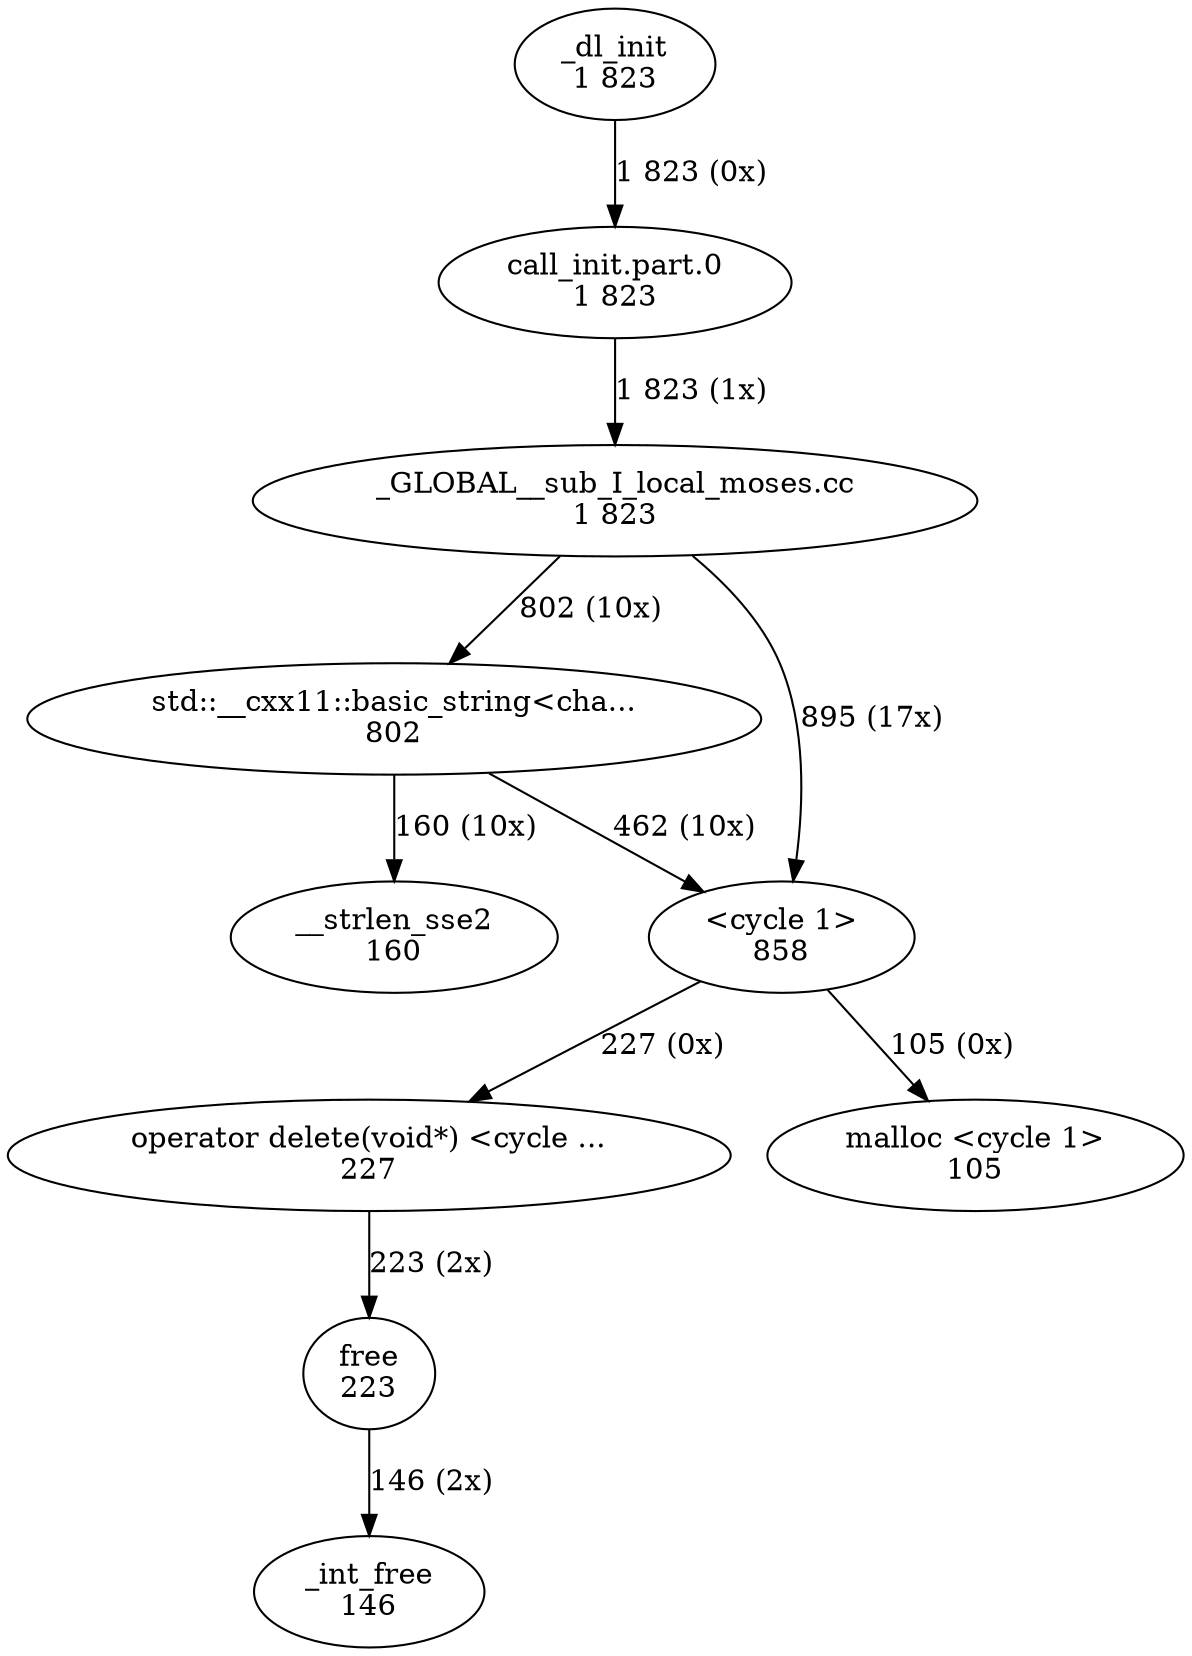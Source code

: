 digraph "callgraph" {
  F5645ceb9c230 [label="__strlen_sse2\n160"];
  F5645ceb9e0e0 [label="operator delete(void*) <cycle ...\n227"];
  F5645cec960b0 [label="malloc <cycle 1>\n105"];
  F5645cec9d940 [label="free\n223"];
  F5645cf6ea690 [label="_int_free\n146"];
  F5645cfa61c10 [label="_GLOBAL__sub_I_local_moses.cc\n1 823"];
  F5645cfa62680 [label="std::__cxx11::basic_string<cha...\n802"];
  F5645cfba77d0 [label="<cycle 1>\n858"];
  F5645cfcc4960 [label="_dl_init\n1 823"];
  F5645cfd1ee60 [label="call_init.part.0\n1 823"];
  F5645ceb9e0e0 -> F5645cec9d940 [weight=1,label="223 (2x)"];
  F5645cec9d940 -> F5645cf6ea690 [weight=1,label="146 (2x)"];
  F5645cfa61c10 -> F5645cfa62680 [weight=1,label="802 (10x)"];
  F5645cfa61c10 -> F5645cfba77d0 [weight=1,label="895 (17x)"];
  F5645cfa62680 -> F5645ceb9c230 [weight=1,label="160 (10x)"];
  F5645cfa62680 -> F5645cfba77d0 [weight=1,label="462 (10x)"];
  F5645cfba77d0 -> F5645ceb9e0e0 [weight=1,label="227 (0x)"];
  F5645cfba77d0 -> F5645cec960b0 [weight=1,label="105 (0x)"];
  F5645cfcc4960 -> F5645cfd1ee60 [weight=2,label="1 823 (0x)"];
  F5645cfd1ee60 -> F5645cfa61c10 [weight=2,label="1 823 (1x)"];
}
